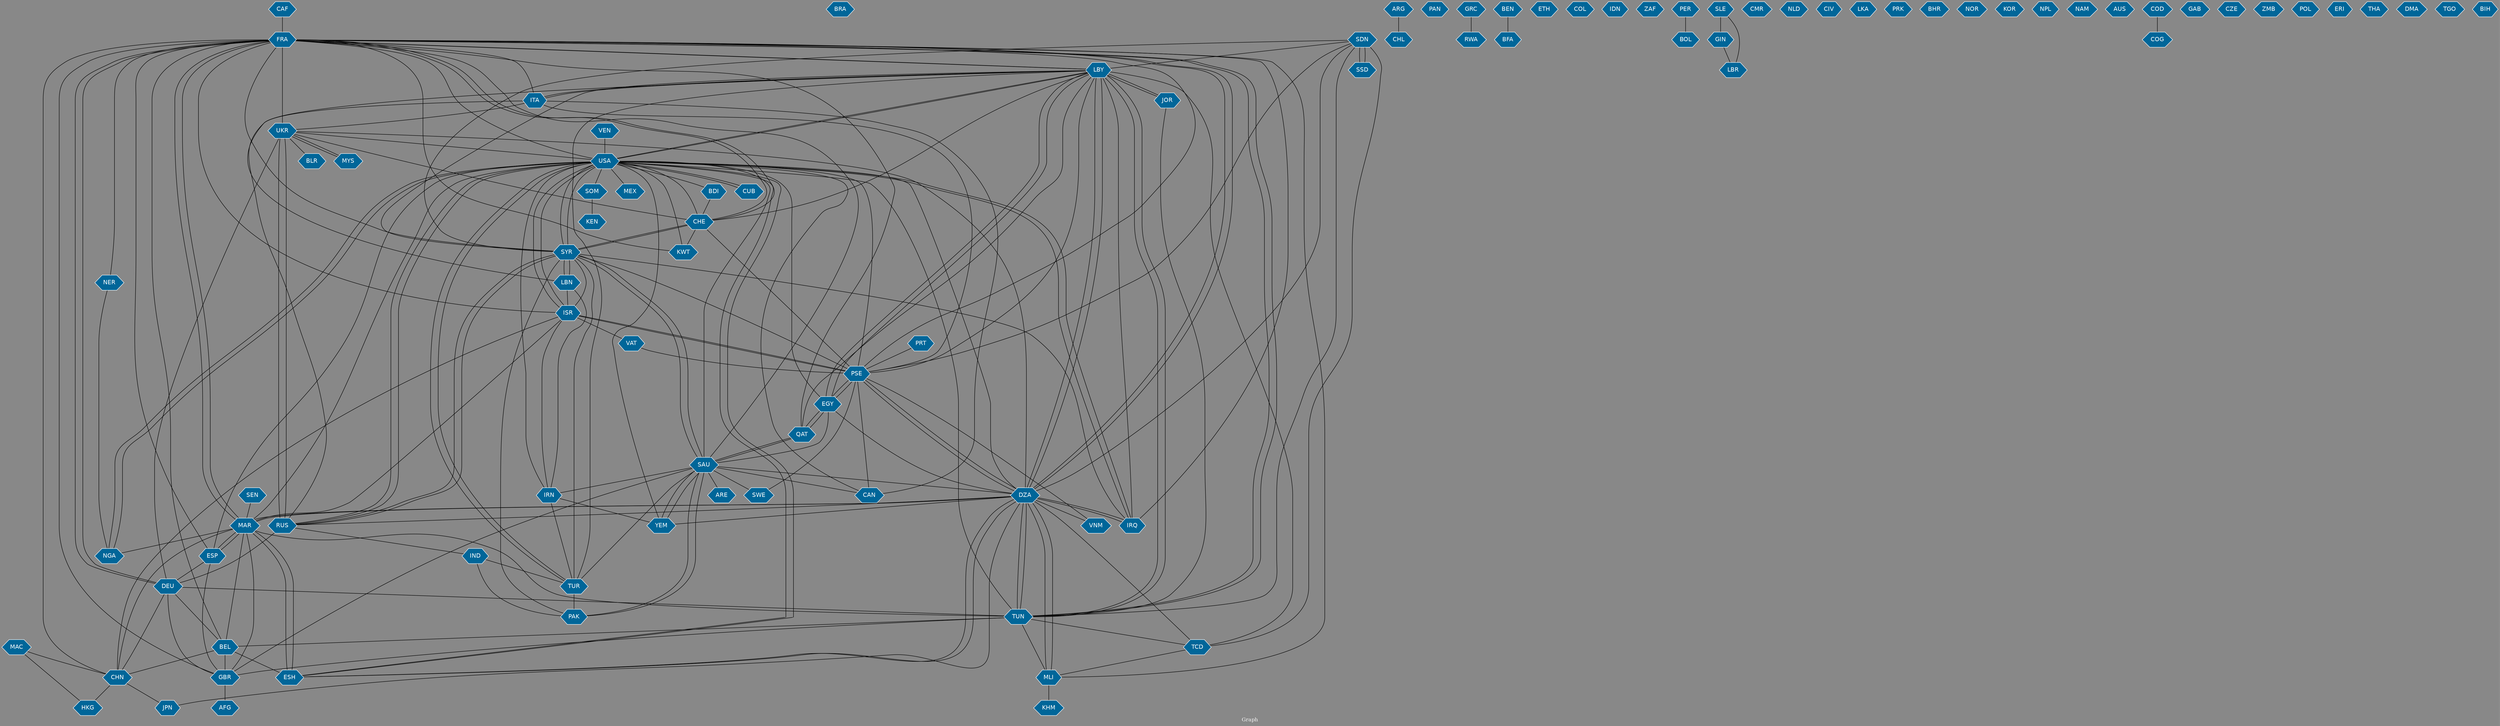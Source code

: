 // Countries together in item graph
graph {
	graph [bgcolor="#888888" fontcolor=white fontsize=12 label="Graph" outputorder=edgesfirst overlap=prism]
	node [color=white fillcolor="#006699" fontcolor=white fontname=Helvetica shape=hexagon style=filled]
	edge [arrowhead=open color=black fontcolor=white fontname=Courier fontsize=12]
		FRA [label=FRA]
		EGY [label=EGY]
		PSE [label=PSE]
		LBY [label=LBY]
		LBN [label=LBN]
		USA [label=USA]
		CHE [label=CHE]
		KWT [label=KWT]
		NGA [label=NGA]
		MAR [label=MAR]
		ESH [label=ESH]
		ISR [label=ISR]
		DZA [label=DZA]
		SYR [label=SYR]
		IRN [label=IRN]
		RUS [label=RUS]
		TUN [label=TUN]
		MYS [label=MYS]
		UKR [label=UKR]
		IRQ [label=IRQ]
		DEU [label=DEU]
		BRA [label=BRA]
		MLI [label=MLI]
		TUR [label=TUR]
		GBR [label=GBR]
		VEN [label=VEN]
		CHL [label=CHL]
		CAF [label=CAF]
		PAN [label=PAN]
		KEN [label=KEN]
		IND [label=IND]
		SAU [label=SAU]
		ESP [label=ESP]
		CHN [label=CHN]
		JOR [label=JOR]
		VAT [label=VAT]
		BEL [label=BEL]
		AFG [label=AFG]
		RWA [label=RWA]
		BFA [label=BFA]
		YEM [label=YEM]
		TCD [label=TCD]
		ETH [label=ETH]
		QAT [label=QAT]
		ITA [label=ITA]
		COL [label=COL]
		JPN [label=JPN]
		SSD [label=SSD]
		SDN [label=SDN]
		CUB [label=CUB]
		CAN [label=CAN]
		VNM [label=VNM]
		SOM [label=SOM]
		IDN [label=IDN]
		SWE [label=SWE]
		ZAF [label=ZAF]
		ARG [label=ARG]
		PAK [label=PAK]
		NER [label=NER]
		BOL [label=BOL]
		HKG [label=HKG]
		KHM [label=KHM]
		GRC [label=GRC]
		GIN [label=GIN]
		CMR [label=CMR]
		NLD [label=NLD]
		CIV [label=CIV]
		SEN [label=SEN]
		LKA [label=LKA]
		PRK [label=PRK]
		BHR [label=BHR]
		NOR [label=NOR]
		SLE [label=SLE]
		LBR [label=LBR]
		PRT [label=PRT]
		KOR [label=KOR]
		BDI [label=BDI]
		NPL [label=NPL]
		NAM [label=NAM]
		AUS [label=AUS]
		COD [label=COD]
		COG [label=COG]
		GAB [label=GAB]
		MAC [label=MAC]
		MEX [label=MEX]
		CZE [label=CZE]
		ZMB [label=ZMB]
		POL [label=POL]
		PER [label=PER]
		ERI [label=ERI]
		THA [label=THA]
		DMA [label=DMA]
		TGO [label=TGO]
		BEN [label=BEN]
		BIH [label=BIH]
		ARE [label=ARE]
		BLR [label=BLR]
			SDN -- TUN [weight=1]
			TUR -- SYR [weight=5]
			TCD -- DZA [weight=1]
			VEN -- USA [weight=1]
			SAU -- EGY [weight=1]
			CAF -- FRA [weight=2]
			USA -- TUR [weight=1]
			LBY -- SYR [weight=1]
			SAU -- YEM [weight=1]
			SAU -- SWE [weight=1]
			SAU -- CAN [weight=1]
			MAR -- TUN [weight=1]
			LBY -- TUN [weight=10]
			LBY -- DZA [weight=5]
			USA -- ESH [weight=1]
			LBY -- TCD [weight=1]
			SDN -- LBY [weight=2]
			FRA -- MAR [weight=7]
			MAR -- ESP [weight=1]
			PSE -- ITA [weight=1]
			USA -- SOM [weight=1]
			DEU -- GBR [weight=1]
			SYR -- PAK [weight=1]
			IND -- PAK [weight=1]
			CAN -- PSE [weight=1]
			USA -- LBY [weight=2]
			SYR -- CHE [weight=1]
			CHN -- DEU [weight=1]
			SYR -- LBN [weight=1]
			BEL -- MAR [weight=1]
			RUS -- DEU [weight=1]
			IRN -- ISR [weight=1]
			BEL -- FRA [weight=1]
			USA -- TUN [weight=1]
			LBY -- USA [weight=2]
			UKR -- USA [weight=1]
			USA -- SYR [weight=2]
			SDN -- SSD [weight=6]
			DEU -- TUN [weight=1]
			USA -- YEM [weight=1]
			ITA -- UKR [weight=1]
			SAU -- ARE [weight=1]
			GBR -- MAR [weight=1]
			MAR -- DZA [weight=1]
			SAU -- GBR [weight=1]
			TUR -- USA [weight=1]
			FRA -- MLI [weight=1]
			IRQ -- FRA [weight=1]
			SAU -- SYR [weight=1]
			DZA -- VNM [weight=1]
			USA -- IRN [weight=3]
			TUR -- PAK [weight=1]
			UKR -- MYS [weight=1]
			IND -- TUR [weight=1]
			PSE -- SWE [weight=2]
			ISR -- CHN [weight=1]
			ITA -- FRA [weight=1]
			NGA -- USA [weight=2]
			MAC -- CHN [weight=1]
			IRN -- LBN [weight=1]
			EGY -- QAT [weight=2]
			BDI -- CHE [weight=1]
			CAN -- USA [weight=1]
			CAN -- ITA [weight=2]
			EGY -- PSE [weight=4]
			VAT -- PSE [weight=1]
			FRA -- CHE [weight=1]
			USA -- CHE [weight=2]
			RUS -- SYR [weight=1]
			FRA -- LBY [weight=1]
			RUS -- IND [weight=1]
			DZA -- JPN [weight=1]
			ISR -- VAT [weight=1]
			TUN -- LBY [weight=6]
			MLI -- KHM [weight=1]
			DZA -- MAR [weight=3]
			DZA -- FRA [weight=3]
			MAR -- NGA [weight=1]
			USA -- IRQ [weight=2]
			EGY -- USA [weight=2]
			DZA -- PSE [weight=1]
			FRA -- QAT [weight=1]
			TUN -- TCD [weight=1]
			CHN -- JPN [weight=1]
			SLE -- GIN [weight=1]
			LBN -- SYR [weight=3]
			DEU -- BEL [weight=1]
			GBR -- ESP [weight=1]
			IRQ -- SYR [weight=1]
			PSE -- ISR [weight=5]
			CHN -- MAR [weight=1]
			PER -- BOL [weight=1]
			ISR -- USA [weight=1]
			BEL -- CHN [weight=1]
			SDN -- PSE [weight=1]
			TUR -- LBY [weight=1]
			IRQ -- DZA [weight=1]
			USA -- ESP [weight=1]
			MYS -- UKR [weight=2]
			SYR -- SAU [weight=1]
			USA -- RUS [weight=1]
			SAU -- IRN [weight=1]
			LBY -- IRQ [weight=1]
			IRN -- YEM [weight=2]
			DZA -- MLI [weight=9]
			SDN -- SYR [weight=1]
			CHE -- SYR [weight=2]
			YEM -- SAU [weight=1]
			SYR -- RUS [weight=1]
			PSE -- EGY [weight=4]
			TUN -- GBR [weight=1]
			DEU -- FRA [weight=1]
			PAK -- SAU [weight=1]
			PSE -- FRA [weight=1]
			ISR -- PSE [weight=14]
			FRA -- KWT [weight=1]
			DZA -- USA [weight=2]
			FRA -- GBR [weight=1]
			MLI -- DZA [weight=2]
			JOR -- TUN [weight=1]
			PSE -- SYR [weight=1]
			USA -- NGA [weight=2]
			BEL -- GBR [weight=1]
			ESP -- FRA [weight=2]
			SEN -- MAR [weight=2]
			LBY -- FRA [weight=1]
			BEL -- ESH [weight=1]
			UKR -- CHE [weight=1]
			GBR -- AFG [weight=1]
			FRA -- DZA [weight=1]
			DZA -- ESH [weight=1]
			ARG -- CHL [weight=1]
			MAC -- HKG [weight=1]
			DZA -- LBY [weight=3]
			TUN -- DZA [weight=4]
			FRA -- SYR [weight=1]
			ESH -- USA [weight=1]
			PRT -- PSE [weight=1]
			SAU -- DZA [weight=1]
			USA -- MEX [weight=1]
			SDN -- TCD [weight=1]
			SAU -- QAT [weight=2]
			PSE -- VNM [weight=1]
			RUS -- UKR [weight=12]
			USA -- FRA [weight=2]
			ESH -- MAR [weight=7]
			DZA -- YEM [weight=2]
			LBN -- LBY [weight=1]
			IRN -- TUR [weight=1]
			QAT -- SAU [weight=1]
			DZA -- TUN [weight=3]
			TUR -- SAU [weight=1]
			LBY -- EGY [weight=3]
			DZA -- RUS [weight=1]
			EGY -- LBY [weight=2]
			DZA -- UKR [weight=1]
			CHE -- FRA [weight=1]
			CHE -- KWT [weight=1]
			TUN -- MLI [weight=1]
			GIN -- LBR [weight=1]
			LBY -- ITA [weight=1]
			USA -- ISR [weight=3]
			SYR -- USA [weight=4]
			DEU -- UKR [weight=1]
			UKR -- RUS [weight=14]
			UKR -- BLR [weight=1]
			PSE -- DZA [weight=1]
			TUN -- FRA [weight=1]
			ITA -- LBY [weight=1]
			MAR -- USA [weight=2]
			USA -- BDI [weight=1]
			BEN -- BFA [weight=1]
			IRQ -- USA [weight=3]
			PSE -- LBY [weight=1]
			SYR -- ISR [weight=2]
			QAT -- EGY [weight=3]
			LBN -- ISR [weight=1]
			PSE -- USA [weight=1]
			SDN -- DZA [weight=1]
			ESP -- DEU [weight=1]
			FRA -- DEU [weight=1]
			MAR -- ISR [weight=1]
			DZA -- IRQ [weight=1]
			PSE -- CHE [weight=1]
			SAU -- PAK [weight=1]
			NER -- NGA [weight=1]
			SOM -- KEN [weight=1]
			LBY -- JOR [weight=1]
			JOR -- LBY [weight=2]
			TUN -- BEL [weight=1]
			RUS -- USA [weight=3]
			USA -- CUB [weight=4]
			GRC -- RWA [weight=1]
			FRA -- SAU [weight=1]
			CUB -- USA [weight=1]
			FRA -- CHN [weight=1]
			FRA -- NER [weight=1]
			ESP -- MAR [weight=4]
			MAR -- FRA [weight=2]
			FRA -- ISR [weight=1]
			MAR -- ESH [weight=7]
			COD -- COG [weight=1]
			ESH -- DZA [weight=2]
			QAT -- LBY [weight=1]
			USA -- KWT [weight=1]
			SSD -- SDN [weight=4]
			EGY -- DZA [weight=2]
			FRA -- UKR [weight=1]
			FRA -- TUN [weight=1]
			TCD -- MLI [weight=1]
			RUS -- ITA [weight=1]
			SLE -- LBR [weight=1]
			LBY -- CHE [weight=1]
			CHN -- HKG [weight=1]
			SAU -- USA [weight=1]
}